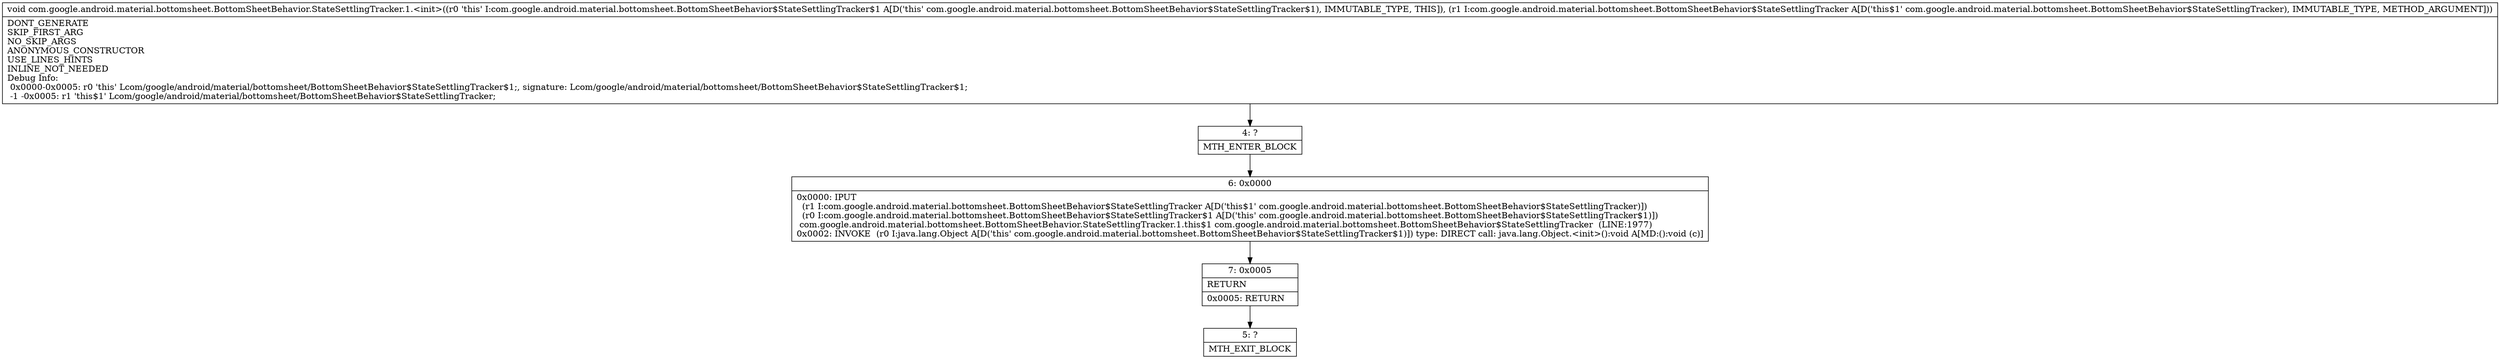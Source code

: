 digraph "CFG forcom.google.android.material.bottomsheet.BottomSheetBehavior.StateSettlingTracker.1.\<init\>(Lcom\/google\/android\/material\/bottomsheet\/BottomSheetBehavior$StateSettlingTracker;)V" {
Node_4 [shape=record,label="{4\:\ ?|MTH_ENTER_BLOCK\l}"];
Node_6 [shape=record,label="{6\:\ 0x0000|0x0000: IPUT  \l  (r1 I:com.google.android.material.bottomsheet.BottomSheetBehavior$StateSettlingTracker A[D('this$1' com.google.android.material.bottomsheet.BottomSheetBehavior$StateSettlingTracker)])\l  (r0 I:com.google.android.material.bottomsheet.BottomSheetBehavior$StateSettlingTracker$1 A[D('this' com.google.android.material.bottomsheet.BottomSheetBehavior$StateSettlingTracker$1)])\l com.google.android.material.bottomsheet.BottomSheetBehavior.StateSettlingTracker.1.this$1 com.google.android.material.bottomsheet.BottomSheetBehavior$StateSettlingTracker  (LINE:1977)\l0x0002: INVOKE  (r0 I:java.lang.Object A[D('this' com.google.android.material.bottomsheet.BottomSheetBehavior$StateSettlingTracker$1)]) type: DIRECT call: java.lang.Object.\<init\>():void A[MD:():void (c)]\l}"];
Node_7 [shape=record,label="{7\:\ 0x0005|RETURN\l|0x0005: RETURN   \l}"];
Node_5 [shape=record,label="{5\:\ ?|MTH_EXIT_BLOCK\l}"];
MethodNode[shape=record,label="{void com.google.android.material.bottomsheet.BottomSheetBehavior.StateSettlingTracker.1.\<init\>((r0 'this' I:com.google.android.material.bottomsheet.BottomSheetBehavior$StateSettlingTracker$1 A[D('this' com.google.android.material.bottomsheet.BottomSheetBehavior$StateSettlingTracker$1), IMMUTABLE_TYPE, THIS]), (r1 I:com.google.android.material.bottomsheet.BottomSheetBehavior$StateSettlingTracker A[D('this$1' com.google.android.material.bottomsheet.BottomSheetBehavior$StateSettlingTracker), IMMUTABLE_TYPE, METHOD_ARGUMENT]))  | DONT_GENERATE\lSKIP_FIRST_ARG\lNO_SKIP_ARGS\lANONYMOUS_CONSTRUCTOR\lUSE_LINES_HINTS\lINLINE_NOT_NEEDED\lDebug Info:\l  0x0000\-0x0005: r0 'this' Lcom\/google\/android\/material\/bottomsheet\/BottomSheetBehavior$StateSettlingTracker$1;, signature: Lcom\/google\/android\/material\/bottomsheet\/BottomSheetBehavior$StateSettlingTracker$1;\l  \-1 \-0x0005: r1 'this$1' Lcom\/google\/android\/material\/bottomsheet\/BottomSheetBehavior$StateSettlingTracker;\l}"];
MethodNode -> Node_4;Node_4 -> Node_6;
Node_6 -> Node_7;
Node_7 -> Node_5;
}

